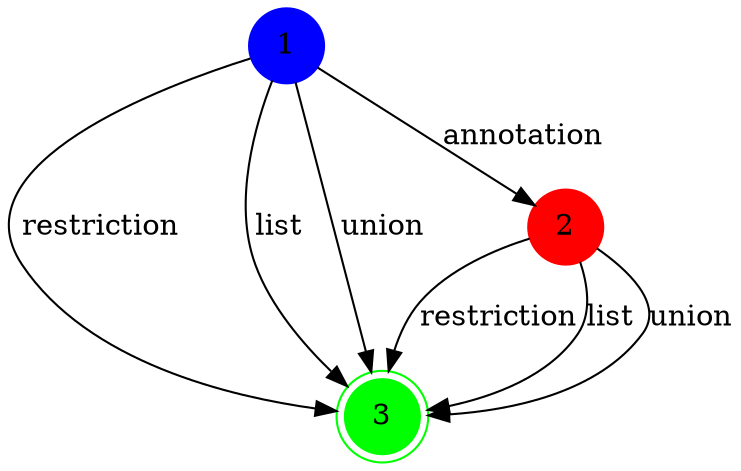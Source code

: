 digraph GlobalSimpleType {
  mindist = 2.0
  1 -> 3 [label="restriction"]
  1 -> 2 [label="annotation"]
  1 -> 3 [label="list"]
  1 -> 3 [label="union"]
  2 -> 3 [label="restriction"]
  2 -> 3 [label="list"]
  2 -> 3 [label="union"]
  1 [shape=circle, style=filled, color=blue]
  2 [shape=circle, style=filled, color=red]
  3 [shape=doublecircle, style=filled, color=green]
}
